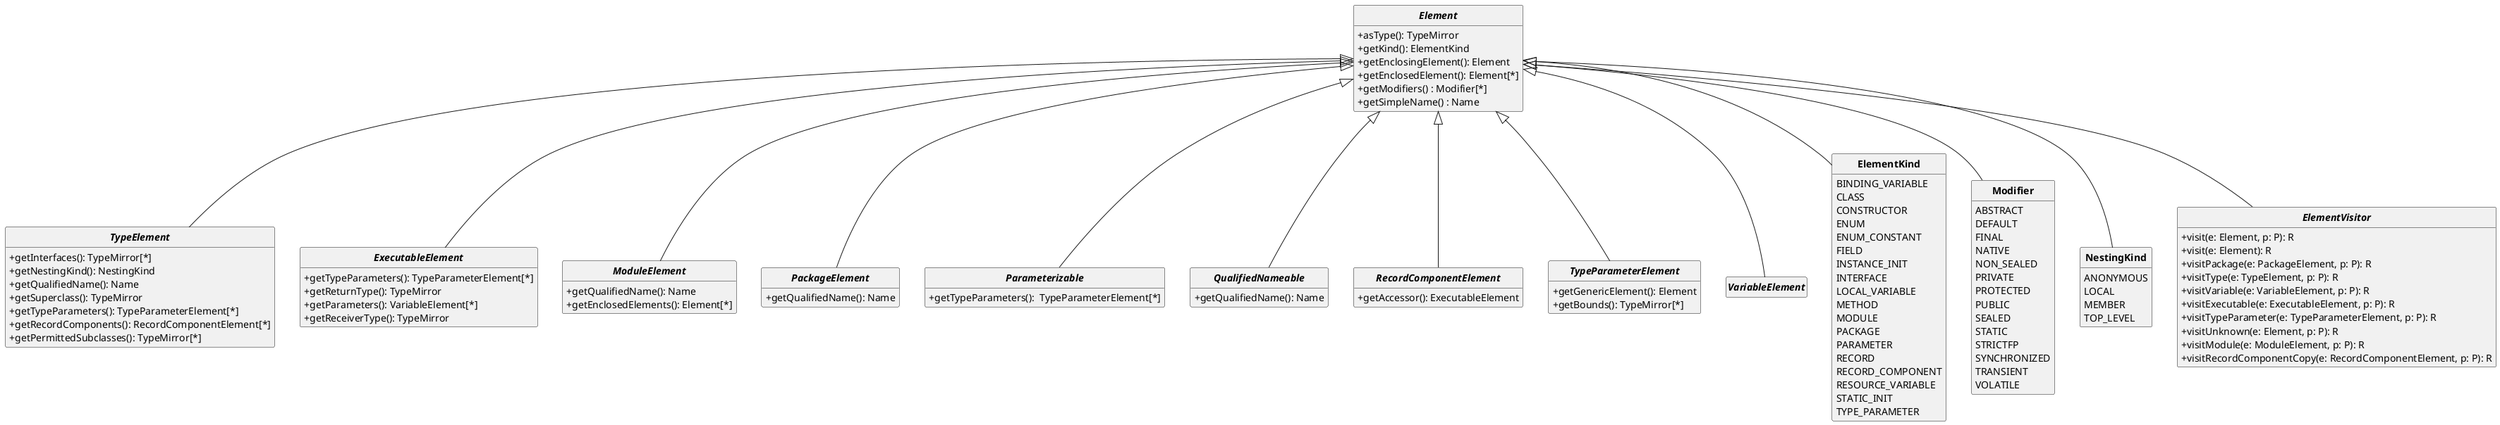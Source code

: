 @startuml
'https://plantuml.com/class-diagram

skinparam style strictuml
skinparam classAttributeIconSize 0
skinparam classFontStyle Bold
hide empty members

interface Element
{
  +asType(): TypeMirror
  +getKind(): ElementKind
  +getEnclosingElement(): Element
  +getEnclosedElement(): Element[*]
  +getModifiers() : Modifier[*]
  +getSimpleName() : Name
}


interface TypeElement extends Element
{
    +getInterfaces(): TypeMirror[*]
    +getNestingKind(): NestingKind
    +getQualifiedName(): Name
    +getSuperclass(): TypeMirror
    +getTypeParameters(): TypeParameterElement[*]
    +getRecordComponents(): RecordComponentElement[*]
    +getPermittedSubclasses(): TypeMirror[*]
}

interface ExecutableElement extends Element
{
    +getTypeParameters(): TypeParameterElement[*]
    +getReturnType(): TypeMirror
    +getParameters(): VariableElement[*]
    +getReceiverType(): TypeMirror
}


interface ModuleElement extends Element
{
    +getQualifiedName(): Name
    +getEnclosedElements(): Element[*]
}

interface PackageElement extends Element
{
    +getQualifiedName(): Name
}

interface Parameterizable extends Element
{
    +getTypeParameters():  TypeParameterElement[*]
}


interface QualifiedNameable extends Element
{
    +getQualifiedName(): Name
}


interface RecordComponentElement extends Element
{
    +getAccessor(): ExecutableElement
}


interface TypeParameterElement extends Element
{
    +getGenericElement(): Element
    +getBounds(): TypeMirror[*]
}

interface VariableElement extends Element
{
}


enum ElementKind extends Element
{
   BINDING_VARIABLE
   CLASS
   CONSTRUCTOR
   ENUM
   ENUM_CONSTANT
   FIELD
   INSTANCE_INIT
   INTERFACE
   LOCAL_VARIABLE
   METHOD
   MODULE
   PACKAGE
   PARAMETER
   RECORD
   RECORD_COMPONENT
   RESOURCE_VARIABLE
   STATIC_INIT
   TYPE_PARAMETER
}


enum Modifier extends Element
{
    ABSTRACT
    DEFAULT
    FINAL
    NATIVE
    NON_SEALED
    PRIVATE
    PROTECTED
    PUBLIC
    SEALED
    STATIC
    STRICTFP
    SYNCHRONIZED
    TRANSIENT
    VOLATILE
}


enum NestingKind extends Element
{
    ANONYMOUS
    LOCAL
    MEMBER
    TOP_LEVEL
}


interface ElementVisitor extends Element
{
    +visit(e: Element, p: P): R
    +visit(e: Element): R
    +visitPackage(e: PackageElement, p: P): R
    +visitType(e: TypeElement, p: P): R
    +visitVariable(e: VariableElement, p: P): R
    +visitExecutable(e: ExecutableElement, p: P): R
    +visitTypeParameter(e: TypeParameterElement, p: P): R
    +visitUnknown(e: Element, p: P): R
    +visitModule(e: ModuleElement, p: P): R
    +visitRecordComponentCopy(e: RecordComponentElement, p: P): R
}

@enduml